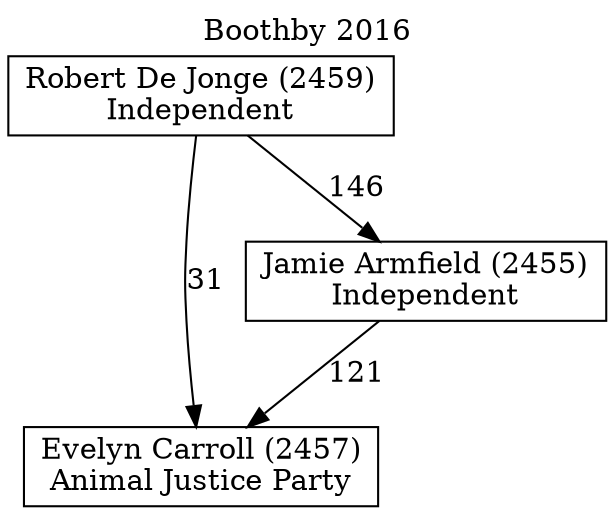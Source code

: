 // House preference flow
digraph "Evelyn Carroll (2457)_Boothby_2016" {
	graph [label="Boothby 2016" labelloc=t mclimit=10]
	node [shape=box]
	"Robert De Jonge (2459)" [label="Robert De Jonge (2459)
Independent"]
	"Evelyn Carroll (2457)" [label="Evelyn Carroll (2457)
Animal Justice Party"]
	"Jamie Armfield (2455)" [label="Jamie Armfield (2455)
Independent"]
	"Jamie Armfield (2455)" -> "Evelyn Carroll (2457)" [label=121]
	"Robert De Jonge (2459)" -> "Jamie Armfield (2455)" [label=146]
	"Robert De Jonge (2459)" -> "Evelyn Carroll (2457)" [label=31]
}
